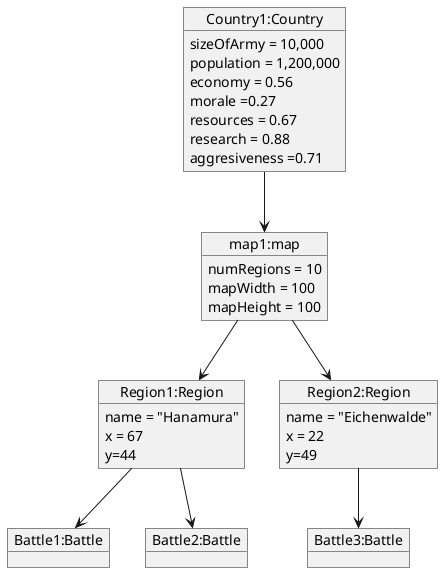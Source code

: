 @startuml ObjectDiagram

object "Country1:Country" as Country

Country : sizeOfArmy = 10,000
Country : population = 1,200,000
Country : economy = 0.56
Country : morale =0.27
Country : resources = 0.67
Country : research = 0.88
Country : aggresiveness =0.71

object "map1:map" as map
map : numRegions = 10
map : mapWidth = 100
map : mapHeight = 100

Country -->map


object "Region1:Region" as Region1
Region1 : name = "Hanamura"
Region1 : x = 67
Region1 : y=44


map --> Region1

object "Region2:Region" as Region2
Region2 : name = "Eichenwalde"
Region2 : x = 22
Region2 : y=49



map --> Region2

object "Battle1:Battle" as Battle1

object "Battle2:Battle" as Battle2

object "Battle3:Battle" as Battle3

Region1 --> Battle1
Region1 --> Battle2
Region2 --> Battle3







@enduml

